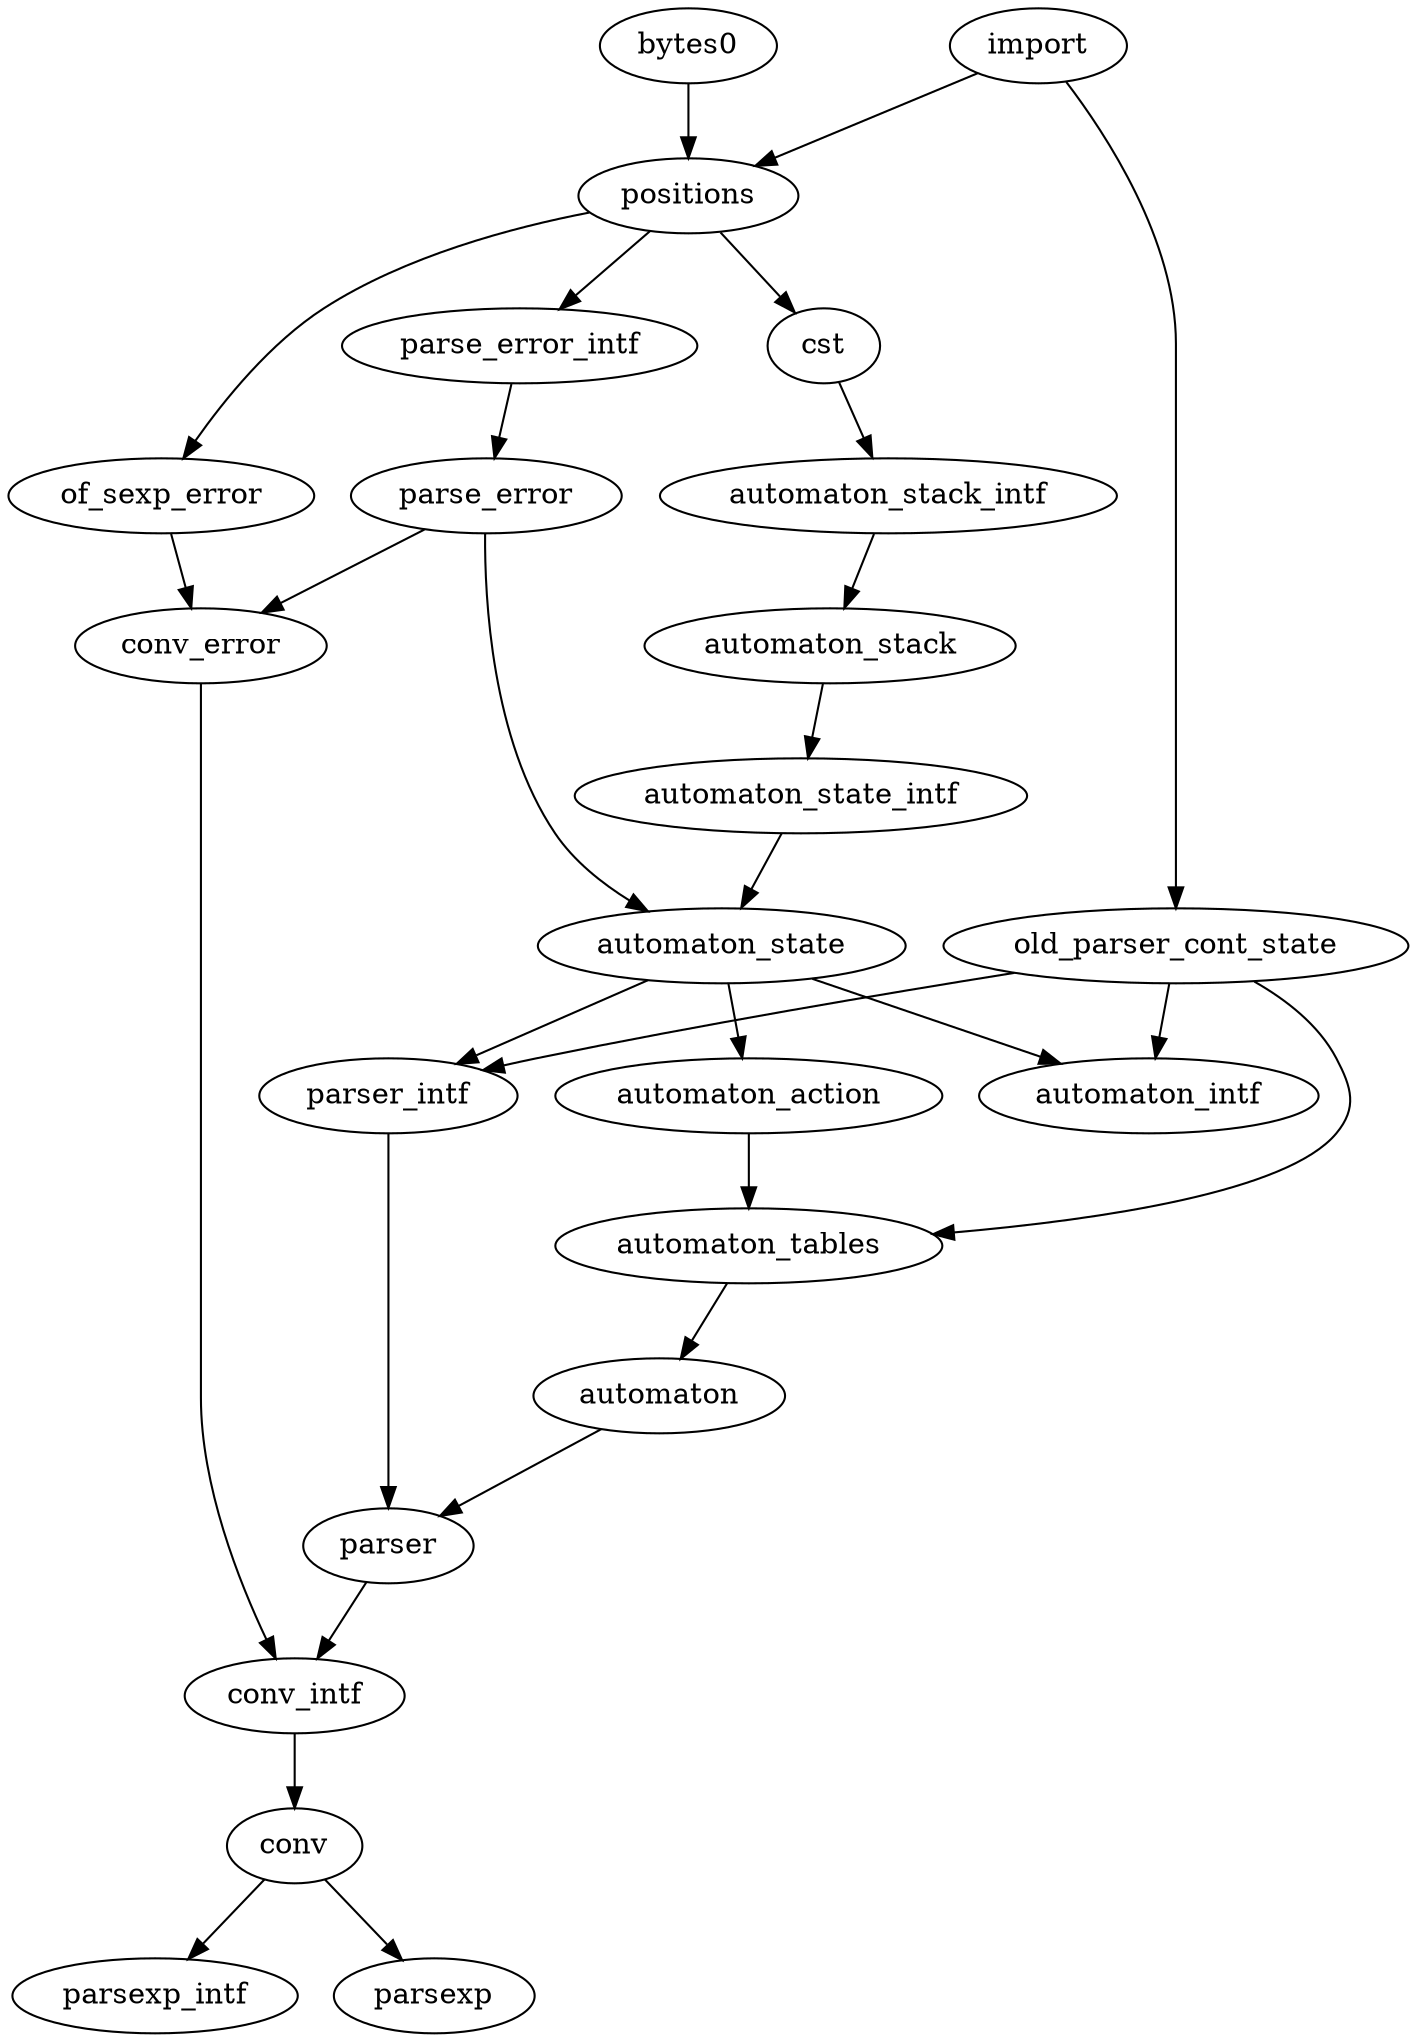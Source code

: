 digraph {
	conv -> parsexp_intf;
	conv -> parsexp;
	conv_error -> conv_intf;
	positions -> of_sexp_error;
	positions -> parse_error_intf;
	positions -> cst;
	automaton_state -> parser_intf;
	automaton_state -> automaton_intf;
	automaton_state -> automaton_action;
	parse_error -> conv_error;
	parse_error -> automaton_state;
	automaton -> parser;
	import -> old_parser_cont_state;
	import -> positions;
	cst -> automaton_stack_intf;
	of_sexp_error -> conv_error;
	parser -> conv_intf;
	old_parser_cont_state -> automaton_tables;
	old_parser_cont_state -> parser_intf;
	old_parser_cont_state -> automaton_intf;
	parser_intf -> parser;
	automaton_stack -> automaton_state_intf;
	automaton_stack_intf -> automaton_stack;
	automaton_action -> automaton_tables;
	automaton_tables -> automaton;
	conv_intf -> conv;
	parse_error_intf -> parse_error;
	automaton_state_intf -> automaton_state;
	bytes0 -> positions;
}

